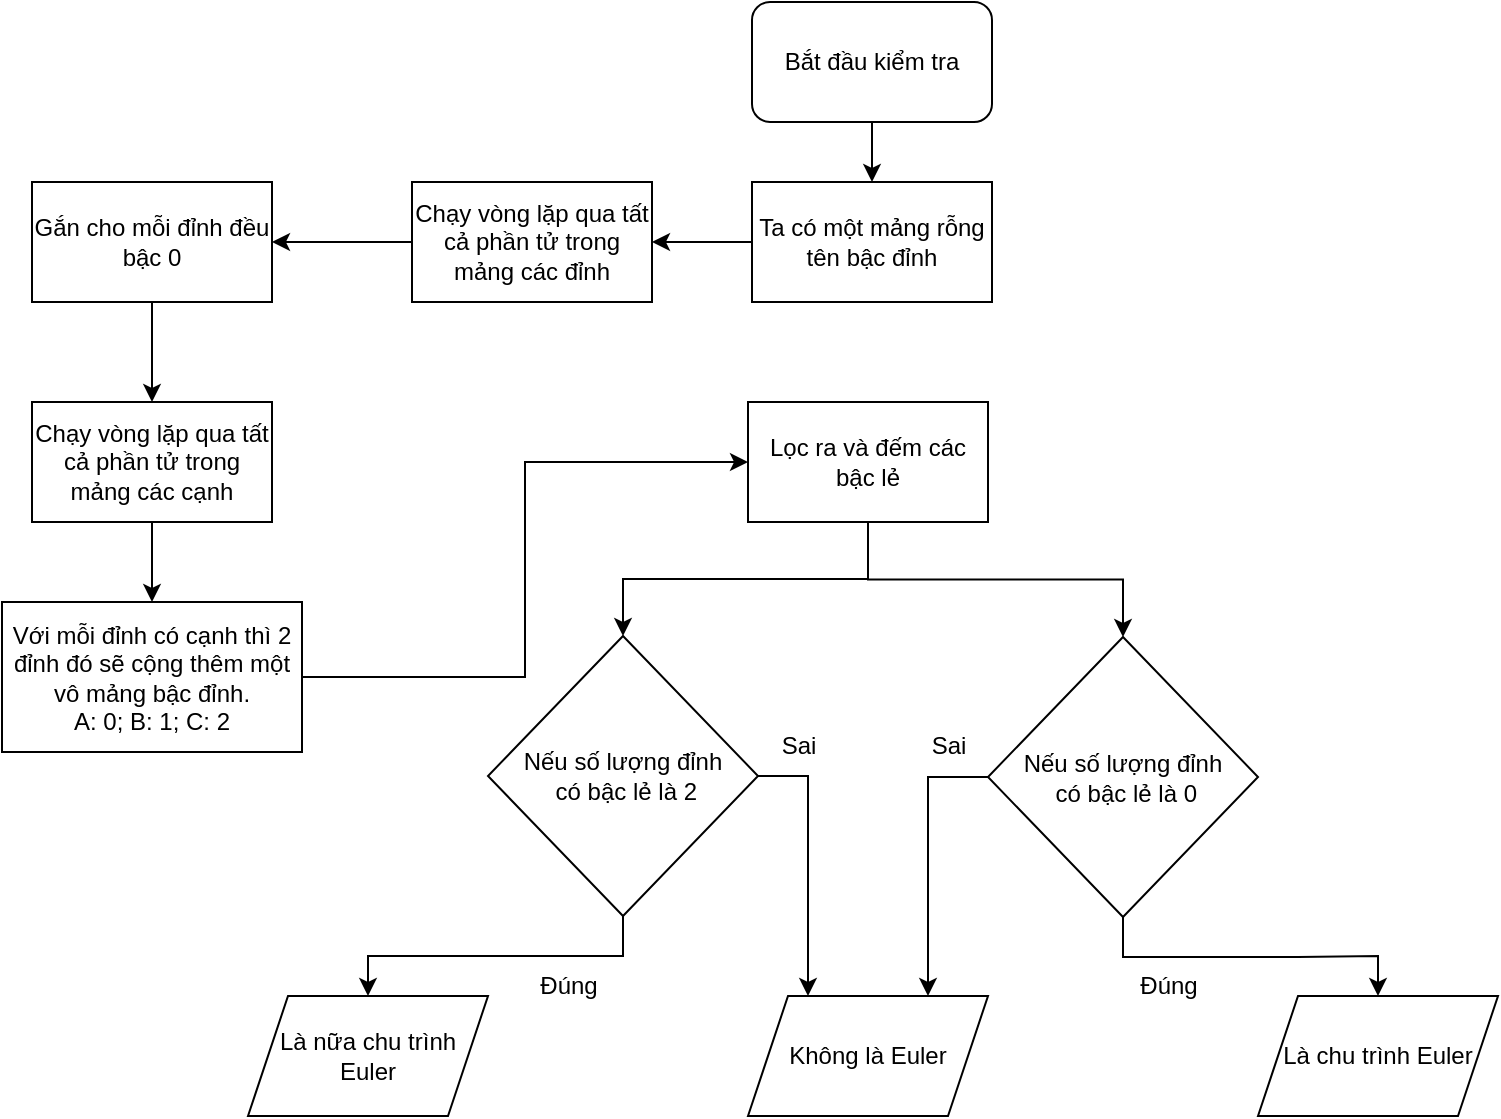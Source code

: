<mxfile version="24.7.17">
  <diagram name="Trang-1" id="4dTqWTEgZJZNS5YWOtt4">
    <mxGraphModel dx="2284" dy="844" grid="1" gridSize="10" guides="1" tooltips="1" connect="1" arrows="1" fold="1" page="1" pageScale="1" pageWidth="850" pageHeight="1100" math="0" shadow="0">
      <root>
        <mxCell id="0" />
        <mxCell id="1" parent="0" />
        <mxCell id="CLhvpsB9oqZEEe6vMv_s-14" style="edgeStyle=orthogonalEdgeStyle;rounded=0;orthogonalLoop=1;jettySize=auto;html=1;exitX=0.5;exitY=1;exitDx=0;exitDy=0;entryX=0.5;entryY=0;entryDx=0;entryDy=0;" edge="1" parent="1" source="Hqu9tPA_06MCZhKUZTEo-1" target="CLhvpsB9oqZEEe6vMv_s-2">
          <mxGeometry relative="1" as="geometry" />
        </mxCell>
        <mxCell id="Hqu9tPA_06MCZhKUZTEo-1" value="Bắt đầu kiểm tra" style="rounded=1;whiteSpace=wrap;html=1;" parent="1" vertex="1">
          <mxGeometry x="365" y="20" width="120" height="60" as="geometry" />
        </mxCell>
        <mxCell id="Hqu9tPA_06MCZhKUZTEo-7" style="edgeStyle=orthogonalEdgeStyle;rounded=0;orthogonalLoop=1;jettySize=auto;html=1;exitX=0.5;exitY=1;exitDx=0;exitDy=0;entryX=0.5;entryY=0;entryDx=0;entryDy=0;" parent="1" source="Hqu9tPA_06MCZhKUZTEo-2" target="Hqu9tPA_06MCZhKUZTEo-6" edge="1">
          <mxGeometry relative="1" as="geometry" />
        </mxCell>
        <mxCell id="Hqu9tPA_06MCZhKUZTEo-11" style="edgeStyle=orthogonalEdgeStyle;rounded=0;orthogonalLoop=1;jettySize=auto;html=1;exitX=0.5;exitY=1;exitDx=0;exitDy=0;entryX=0.5;entryY=0;entryDx=0;entryDy=0;" parent="1" source="Hqu9tPA_06MCZhKUZTEo-2" target="Hqu9tPA_06MCZhKUZTEo-14" edge="1">
          <mxGeometry relative="1" as="geometry">
            <mxPoint x="248" y="317" as="targetPoint" />
          </mxGeometry>
        </mxCell>
        <mxCell id="Hqu9tPA_06MCZhKUZTEo-2" value="Lọc ra và đếm các bậc lẻ" style="rounded=0;whiteSpace=wrap;html=1;" parent="1" vertex="1">
          <mxGeometry x="363" y="220" width="120" height="60" as="geometry" />
        </mxCell>
        <mxCell id="Hqu9tPA_06MCZhKUZTEo-9" style="edgeStyle=orthogonalEdgeStyle;rounded=0;orthogonalLoop=1;jettySize=auto;html=1;exitX=0.5;exitY=1;exitDx=0;exitDy=0;entryX=0.5;entryY=0;entryDx=0;entryDy=0;" parent="1" source="Hqu9tPA_06MCZhKUZTEo-6" target="Hqu9tPA_06MCZhKUZTEo-8" edge="1">
          <mxGeometry relative="1" as="geometry" />
        </mxCell>
        <mxCell id="Hqu9tPA_06MCZhKUZTEo-16" style="edgeStyle=orthogonalEdgeStyle;rounded=0;orthogonalLoop=1;jettySize=auto;html=1;exitX=0;exitY=0.5;exitDx=0;exitDy=0;entryX=0.75;entryY=0;entryDx=0;entryDy=0;" parent="1" source="Hqu9tPA_06MCZhKUZTEo-6" target="Hqu9tPA_06MCZhKUZTEo-15" edge="1">
          <mxGeometry relative="1" as="geometry" />
        </mxCell>
        <mxCell id="Hqu9tPA_06MCZhKUZTEo-6" value="Nếu số lượng đỉnh&lt;div&gt;&amp;nbsp;có bậc lẻ là 0&lt;/div&gt;" style="rhombus;whiteSpace=wrap;html=1;" parent="1" vertex="1">
          <mxGeometry x="483" y="337.5" width="135" height="140" as="geometry" />
        </mxCell>
        <mxCell id="Hqu9tPA_06MCZhKUZTEo-8" value="Là chu trình Euler" style="shape=parallelogram;perimeter=parallelogramPerimeter;whiteSpace=wrap;html=1;fixedSize=1;" parent="1" vertex="1">
          <mxGeometry x="618" y="517" width="120" height="60" as="geometry" />
        </mxCell>
        <mxCell id="Hqu9tPA_06MCZhKUZTEo-13" style="edgeStyle=orthogonalEdgeStyle;rounded=0;orthogonalLoop=1;jettySize=auto;html=1;entryX=0.5;entryY=0;entryDx=0;entryDy=0;exitX=0.5;exitY=1;exitDx=0;exitDy=0;" parent="1" source="Hqu9tPA_06MCZhKUZTEo-14" target="Hqu9tPA_06MCZhKUZTEo-12" edge="1">
          <mxGeometry relative="1" as="geometry">
            <mxPoint x="378" y="487" as="sourcePoint" />
          </mxGeometry>
        </mxCell>
        <mxCell id="Hqu9tPA_06MCZhKUZTEo-12" value="Là nữa chu trình Euler" style="shape=parallelogram;perimeter=parallelogramPerimeter;whiteSpace=wrap;html=1;fixedSize=1;" parent="1" vertex="1">
          <mxGeometry x="113" y="517" width="120" height="60" as="geometry" />
        </mxCell>
        <mxCell id="Hqu9tPA_06MCZhKUZTEo-18" style="edgeStyle=orthogonalEdgeStyle;rounded=0;orthogonalLoop=1;jettySize=auto;html=1;exitX=1;exitY=0.5;exitDx=0;exitDy=0;entryX=0.25;entryY=0;entryDx=0;entryDy=0;" parent="1" source="Hqu9tPA_06MCZhKUZTEo-14" target="Hqu9tPA_06MCZhKUZTEo-15" edge="1">
          <mxGeometry relative="1" as="geometry">
            <mxPoint x="418" y="447" as="targetPoint" />
          </mxGeometry>
        </mxCell>
        <mxCell id="Hqu9tPA_06MCZhKUZTEo-14" value="Nếu số lượng đỉnh&lt;div&gt;&amp;nbsp;có bậc lẻ là 2&lt;/div&gt;" style="rhombus;whiteSpace=wrap;html=1;" parent="1" vertex="1">
          <mxGeometry x="233" y="337" width="135" height="140" as="geometry" />
        </mxCell>
        <mxCell id="Hqu9tPA_06MCZhKUZTEo-15" value="Không là Euler" style="shape=parallelogram;perimeter=parallelogramPerimeter;whiteSpace=wrap;html=1;fixedSize=1;" parent="1" vertex="1">
          <mxGeometry x="363" y="517" width="120" height="60" as="geometry" />
        </mxCell>
        <mxCell id="Hqu9tPA_06MCZhKUZTEo-19" value="Đúng" style="text;html=1;align=center;verticalAlign=middle;resizable=0;points=[];autosize=1;strokeColor=none;fillColor=none;" parent="1" vertex="1">
          <mxGeometry x="248" y="497" width="50" height="30" as="geometry" />
        </mxCell>
        <mxCell id="Hqu9tPA_06MCZhKUZTEo-20" value="Đúng" style="text;html=1;align=center;verticalAlign=middle;resizable=0;points=[];autosize=1;strokeColor=none;fillColor=none;" parent="1" vertex="1">
          <mxGeometry x="548" y="497" width="50" height="30" as="geometry" />
        </mxCell>
        <mxCell id="Hqu9tPA_06MCZhKUZTEo-21" value="Sai" style="text;html=1;align=center;verticalAlign=middle;resizable=0;points=[];autosize=1;strokeColor=none;fillColor=none;" parent="1" vertex="1">
          <mxGeometry x="368" y="377" width="40" height="30" as="geometry" />
        </mxCell>
        <mxCell id="Hqu9tPA_06MCZhKUZTEo-22" value="Sai" style="text;html=1;align=center;verticalAlign=middle;resizable=0;points=[];autosize=1;strokeColor=none;fillColor=none;" parent="1" vertex="1">
          <mxGeometry x="443" y="377" width="40" height="30" as="geometry" />
        </mxCell>
        <mxCell id="CLhvpsB9oqZEEe6vMv_s-12" style="edgeStyle=orthogonalEdgeStyle;rounded=0;orthogonalLoop=1;jettySize=auto;html=1;exitX=0;exitY=0.5;exitDx=0;exitDy=0;entryX=1;entryY=0.5;entryDx=0;entryDy=0;" edge="1" parent="1" source="CLhvpsB9oqZEEe6vMv_s-2" target="CLhvpsB9oqZEEe6vMv_s-4">
          <mxGeometry relative="1" as="geometry" />
        </mxCell>
        <mxCell id="CLhvpsB9oqZEEe6vMv_s-2" value="Ta có một mảng rỗng tên bậc đỉnh" style="rounded=0;whiteSpace=wrap;html=1;" vertex="1" parent="1">
          <mxGeometry x="365" y="110" width="120" height="60" as="geometry" />
        </mxCell>
        <mxCell id="CLhvpsB9oqZEEe6vMv_s-13" style="edgeStyle=orthogonalEdgeStyle;rounded=0;orthogonalLoop=1;jettySize=auto;html=1;exitX=0;exitY=0.5;exitDx=0;exitDy=0;entryX=1;entryY=0.5;entryDx=0;entryDy=0;" edge="1" parent="1" source="CLhvpsB9oqZEEe6vMv_s-4" target="CLhvpsB9oqZEEe6vMv_s-6">
          <mxGeometry relative="1" as="geometry" />
        </mxCell>
        <mxCell id="CLhvpsB9oqZEEe6vMv_s-4" value="Chạy vòng lặp qua tất cả phần tử trong mảng các đỉnh" style="rounded=0;whiteSpace=wrap;html=1;" vertex="1" parent="1">
          <mxGeometry x="195" y="110" width="120" height="60" as="geometry" />
        </mxCell>
        <mxCell id="CLhvpsB9oqZEEe6vMv_s-5" style="edgeStyle=orthogonalEdgeStyle;rounded=0;orthogonalLoop=1;jettySize=auto;html=1;exitX=0.5;exitY=1;exitDx=0;exitDy=0;entryX=0.5;entryY=0;entryDx=0;entryDy=0;" edge="1" parent="1" source="CLhvpsB9oqZEEe6vMv_s-6" target="CLhvpsB9oqZEEe6vMv_s-8">
          <mxGeometry relative="1" as="geometry" />
        </mxCell>
        <mxCell id="CLhvpsB9oqZEEe6vMv_s-6" value="Gắn cho mỗi đỉnh đều bậc 0" style="rounded=0;whiteSpace=wrap;html=1;" vertex="1" parent="1">
          <mxGeometry x="5" y="110" width="120" height="60" as="geometry" />
        </mxCell>
        <mxCell id="CLhvpsB9oqZEEe6vMv_s-7" style="edgeStyle=orthogonalEdgeStyle;rounded=0;orthogonalLoop=1;jettySize=auto;html=1;exitX=0.5;exitY=1;exitDx=0;exitDy=0;entryX=0.5;entryY=0;entryDx=0;entryDy=0;" edge="1" parent="1" source="CLhvpsB9oqZEEe6vMv_s-8" target="CLhvpsB9oqZEEe6vMv_s-10">
          <mxGeometry relative="1" as="geometry" />
        </mxCell>
        <mxCell id="CLhvpsB9oqZEEe6vMv_s-8" value="Chạy vòng lặp qua tất cả phần tử trong mảng các cạnh" style="rounded=0;whiteSpace=wrap;html=1;" vertex="1" parent="1">
          <mxGeometry x="5" y="220" width="120" height="60" as="geometry" />
        </mxCell>
        <mxCell id="CLhvpsB9oqZEEe6vMv_s-15" style="edgeStyle=orthogonalEdgeStyle;rounded=0;orthogonalLoop=1;jettySize=auto;html=1;exitX=1;exitY=0.5;exitDx=0;exitDy=0;entryX=0;entryY=0.5;entryDx=0;entryDy=0;" edge="1" parent="1" source="CLhvpsB9oqZEEe6vMv_s-10" target="Hqu9tPA_06MCZhKUZTEo-2">
          <mxGeometry relative="1" as="geometry" />
        </mxCell>
        <mxCell id="CLhvpsB9oqZEEe6vMv_s-10" value="Với mỗi đỉnh có cạnh thì 2 đỉnh đó sẽ cộng thêm một vô mảng bậc đỉnh.&lt;br&gt;A: 0; B: 1; C: 2" style="rounded=0;whiteSpace=wrap;html=1;" vertex="1" parent="1">
          <mxGeometry x="-10" y="320" width="150" height="75" as="geometry" />
        </mxCell>
      </root>
    </mxGraphModel>
  </diagram>
</mxfile>
